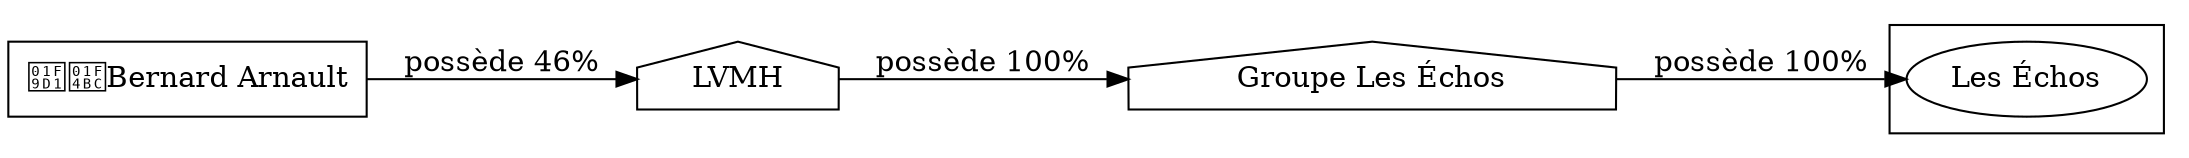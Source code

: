 digraph {
  rankdir=LR;
  subgraph roots {
    
      "bernard-arnault-42"[label="🧑‍💼Bernard Arnault" shape=box]
    
  }

  
    "groupe-les-echos-48"[label="Groupe Les Échos" shape=house]
  
    "lvmh-43"[label="LVMH" shape=house]
  

  subgraph clusterLeaves {
    
      "les-echos-49"[label="Les Échos"]
    
  }

  
    "groupe-les-echos-48" -> "les-echos-49" [
      label="possède 100%"
    ]
  
    "lvmh-43" -> "groupe-les-echos-48" [
      label="possède 100%"
    ]
  
    "bernard-arnault-42" -> "lvmh-43" [
      label="possède 46%"
    ]
  
}
